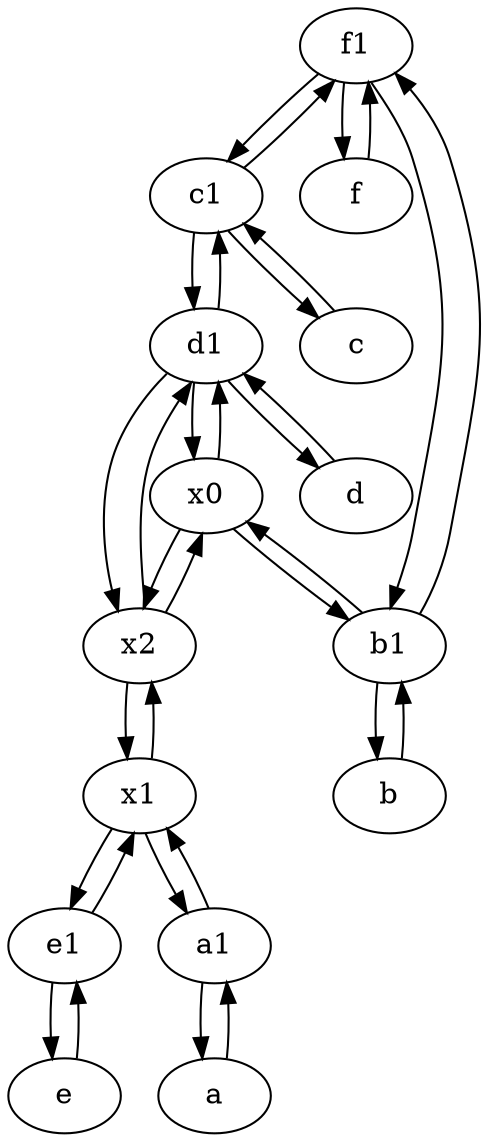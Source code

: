 digraph  {
	f1;
	c1 [pos="30,15!"];
	x0;
	x2;
	f [pos="15,45!"];
	e [pos="30,50!"];
	d [pos="20,30!"];
	d1 [pos="25,30!"];
	e1 [pos="25,45!"];
	b [pos="50,20!"];
	c [pos="20,10!"];
	a1 [pos="40,15!"];
	b1 [pos="45,20!"];
	a [pos="40,10!"];
	x1;
	c1 -> f1;
	d1 -> x0;
	x2 -> x1;
	x2 -> x0;
	f1 -> b1;
	f1 -> f;
	a1 -> a;
	x0 -> x2;
	e1 -> x1;
	x2 -> d1;
	c1 -> c;
	c -> c1;
	b -> b1;
	x0 -> b1;
	f -> f1;
	d -> d1;
	e1 -> e;
	e -> e1;
	b1 -> x0;
	x1 -> e1;
	x0 -> d1;
	b1 -> b;
	f1 -> c1;
	x1 -> x2;
	c1 -> d1;
	a -> a1;
	a1 -> x1;
	b1 -> f1;
	d1 -> c1;
	x1 -> a1;
	d1 -> d;
	d1 -> x2;

	}